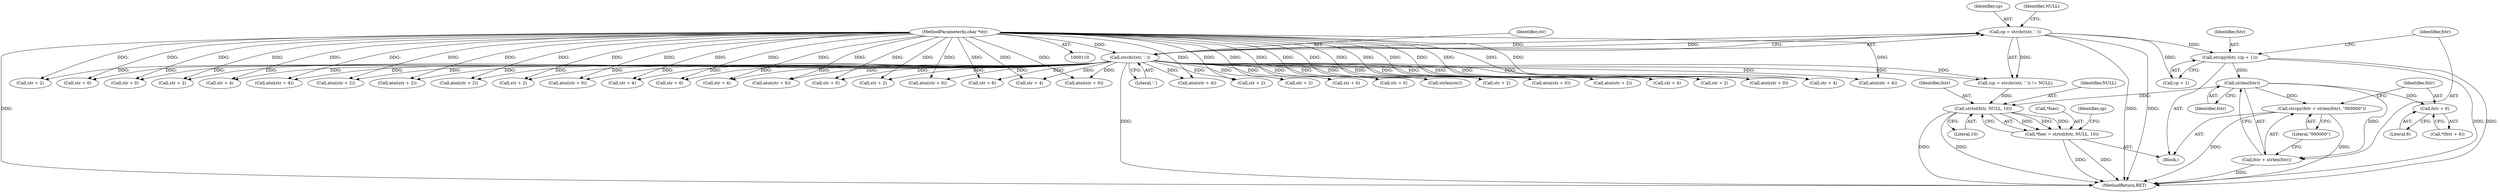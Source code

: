 digraph "0_postgres_4318daecc959886d001a6e79c6ea853e8b1dfb4b_0@API" {
"1000130" [label="(Call,strcpy(fstr, (cp + 1)))"];
"1000122" [label="(Call,cp = strchr(str, '.'))"];
"1000124" [label="(Call,strchr(str, '.'))"];
"1000112" [label="(MethodParameterIn,char *str)"];
"1000138" [label="(Call,strlen(fstr))"];
"1000135" [label="(Call,strcpy(fstr + strlen(fstr), \"000000\"))"];
"1000136" [label="(Call,fstr + strlen(fstr))"];
"1000143" [label="(Call,fstr + 6)"];
"1000150" [label="(Call,strtol(fstr, NULL, 10))"];
"1000147" [label="(Call,*fsec = strtol(fstr, NULL, 10))"];
"1000347" [label="(Call,str + 2)"];
"1000360" [label="(Call,atoi(str + 0))"];
"1000130" [label="(Call,strcpy(fstr, (cp + 1)))"];
"1000123" [label="(Identifier,cp)"];
"1000283" [label="(Call,atoi(str + 2))"];
"1000203" [label="(Call,str + 4)"];
"1000131" [label="(Identifier,fstr)"];
"1000386" [label="(Call,str + 2)"];
"1000302" [label="(Call,atoi(str + 0))"];
"1000145" [label="(Literal,6)"];
"1000333" [label="(Call,str + 4)"];
"1000332" [label="(Call,atoi(str + 4))"];
"1000140" [label="(Literal,\"000000\")"];
"1000142" [label="(Call,*(fstr + 6))"];
"1000232" [label="(Call,str + 4)"];
"1000183" [label="(Call,atoi(str + 6))"];
"1000212" [label="(Call,str + 0)"];
"1000189" [label="(Call,str + 6)"];
"1000237" [label="(Call,str + 4)"];
"1000352" [label="(Call,str + 2)"];
"1000137" [label="(Identifier,fstr)"];
"1000303" [label="(Call,str + 0)"];
"1000400" [label="(Call,str + 0)"];
"1000150" [label="(Call,strtol(fstr, NULL, 10))"];
"1000284" [label="(Call,str + 2)"];
"1000122" [label="(Call,cp = strchr(str, '.'))"];
"1000408" [label="(MethodReturn,RET)"];
"1000338" [label="(Call,str + 4)"];
"1000197" [label="(Call,atoi(str + 4))"];
"1000245" [label="(Call,atoi(str + 2))"];
"1000144" [label="(Identifier,fstr)"];
"1000124" [label="(Call,strchr(str, '.'))"];
"1000136" [label="(Call,fstr + strlen(fstr))"];
"1000346" [label="(Call,atoi(str + 2))"];
"1000385" [label="(Call,atoi(str + 2))"];
"1000143" [label="(Call,fstr + 6)"];
"1000126" [label="(Literal,'.')"];
"1000147" [label="(Call,*fsec = strtol(fstr, NULL, 10))"];
"1000391" [label="(Call,str + 2)"];
"1000152" [label="(Identifier,NULL)"];
"1000399" [label="(Call,atoi(str + 0))"];
"1000127" [label="(Identifier,NULL)"];
"1000148" [label="(Call,*fsec)"];
"1000125" [label="(Identifier,str)"];
"1000184" [label="(Call,str + 6)"];
"1000198" [label="(Call,str + 4)"];
"1000138" [label="(Call,strlen(fstr))"];
"1000132" [label="(Call,cp + 1)"];
"1000135" [label="(Call,strcpy(fstr + strlen(fstr), \"000000\"))"];
"1000289" [label="(Call,str + 2)"];
"1000128" [label="(Block,)"];
"1000259" [label="(Call,atoi(str + 0))"];
"1000112" [label="(MethodParameterIn,char *str)"];
"1000139" [label="(Identifier,fstr)"];
"1000211" [label="(Call,atoi(str + 0))"];
"1000153" [label="(Literal,10)"];
"1000231" [label="(Call,atoi(str + 4))"];
"1000156" [label="(Identifier,cp)"];
"1000246" [label="(Call,str + 2)"];
"1000251" [label="(Call,str + 2)"];
"1000151" [label="(Identifier,fstr)"];
"1000260" [label="(Call,str + 0)"];
"1000361" [label="(Call,str + 0)"];
"1000160" [label="(Call,strlen(str))"];
"1000121" [label="(Call,(cp = strchr(str, '.')) != NULL)"];
"1000130" -> "1000128"  [label="AST: "];
"1000130" -> "1000132"  [label="CFG: "];
"1000131" -> "1000130"  [label="AST: "];
"1000132" -> "1000130"  [label="AST: "];
"1000137" -> "1000130"  [label="CFG: "];
"1000130" -> "1000408"  [label="DDG: "];
"1000130" -> "1000408"  [label="DDG: "];
"1000122" -> "1000130"  [label="DDG: "];
"1000130" -> "1000138"  [label="DDG: "];
"1000122" -> "1000121"  [label="AST: "];
"1000122" -> "1000124"  [label="CFG: "];
"1000123" -> "1000122"  [label="AST: "];
"1000124" -> "1000122"  [label="AST: "];
"1000127" -> "1000122"  [label="CFG: "];
"1000122" -> "1000408"  [label="DDG: "];
"1000122" -> "1000408"  [label="DDG: "];
"1000122" -> "1000121"  [label="DDG: "];
"1000124" -> "1000122"  [label="DDG: "];
"1000124" -> "1000122"  [label="DDG: "];
"1000122" -> "1000132"  [label="DDG: "];
"1000124" -> "1000126"  [label="CFG: "];
"1000125" -> "1000124"  [label="AST: "];
"1000126" -> "1000124"  [label="AST: "];
"1000124" -> "1000408"  [label="DDG: "];
"1000124" -> "1000121"  [label="DDG: "];
"1000124" -> "1000121"  [label="DDG: "];
"1000112" -> "1000124"  [label="DDG: "];
"1000124" -> "1000160"  [label="DDG: "];
"1000124" -> "1000183"  [label="DDG: "];
"1000124" -> "1000184"  [label="DDG: "];
"1000124" -> "1000189"  [label="DDG: "];
"1000124" -> "1000197"  [label="DDG: "];
"1000124" -> "1000198"  [label="DDG: "];
"1000124" -> "1000203"  [label="DDG: "];
"1000124" -> "1000211"  [label="DDG: "];
"1000124" -> "1000212"  [label="DDG: "];
"1000124" -> "1000231"  [label="DDG: "];
"1000124" -> "1000232"  [label="DDG: "];
"1000124" -> "1000237"  [label="DDG: "];
"1000124" -> "1000245"  [label="DDG: "];
"1000124" -> "1000246"  [label="DDG: "];
"1000124" -> "1000251"  [label="DDG: "];
"1000124" -> "1000259"  [label="DDG: "];
"1000124" -> "1000260"  [label="DDG: "];
"1000124" -> "1000283"  [label="DDG: "];
"1000124" -> "1000284"  [label="DDG: "];
"1000124" -> "1000289"  [label="DDG: "];
"1000124" -> "1000302"  [label="DDG: "];
"1000124" -> "1000303"  [label="DDG: "];
"1000124" -> "1000332"  [label="DDG: "];
"1000124" -> "1000333"  [label="DDG: "];
"1000124" -> "1000338"  [label="DDG: "];
"1000124" -> "1000346"  [label="DDG: "];
"1000124" -> "1000347"  [label="DDG: "];
"1000124" -> "1000352"  [label="DDG: "];
"1000124" -> "1000360"  [label="DDG: "];
"1000124" -> "1000361"  [label="DDG: "];
"1000124" -> "1000385"  [label="DDG: "];
"1000124" -> "1000386"  [label="DDG: "];
"1000124" -> "1000391"  [label="DDG: "];
"1000124" -> "1000399"  [label="DDG: "];
"1000124" -> "1000400"  [label="DDG: "];
"1000112" -> "1000110"  [label="AST: "];
"1000112" -> "1000408"  [label="DDG: "];
"1000112" -> "1000160"  [label="DDG: "];
"1000112" -> "1000183"  [label="DDG: "];
"1000112" -> "1000184"  [label="DDG: "];
"1000112" -> "1000189"  [label="DDG: "];
"1000112" -> "1000197"  [label="DDG: "];
"1000112" -> "1000198"  [label="DDG: "];
"1000112" -> "1000203"  [label="DDG: "];
"1000112" -> "1000211"  [label="DDG: "];
"1000112" -> "1000212"  [label="DDG: "];
"1000112" -> "1000231"  [label="DDG: "];
"1000112" -> "1000232"  [label="DDG: "];
"1000112" -> "1000237"  [label="DDG: "];
"1000112" -> "1000245"  [label="DDG: "];
"1000112" -> "1000246"  [label="DDG: "];
"1000112" -> "1000251"  [label="DDG: "];
"1000112" -> "1000259"  [label="DDG: "];
"1000112" -> "1000260"  [label="DDG: "];
"1000112" -> "1000283"  [label="DDG: "];
"1000112" -> "1000284"  [label="DDG: "];
"1000112" -> "1000289"  [label="DDG: "];
"1000112" -> "1000302"  [label="DDG: "];
"1000112" -> "1000303"  [label="DDG: "];
"1000112" -> "1000332"  [label="DDG: "];
"1000112" -> "1000333"  [label="DDG: "];
"1000112" -> "1000338"  [label="DDG: "];
"1000112" -> "1000346"  [label="DDG: "];
"1000112" -> "1000347"  [label="DDG: "];
"1000112" -> "1000352"  [label="DDG: "];
"1000112" -> "1000360"  [label="DDG: "];
"1000112" -> "1000361"  [label="DDG: "];
"1000112" -> "1000385"  [label="DDG: "];
"1000112" -> "1000386"  [label="DDG: "];
"1000112" -> "1000391"  [label="DDG: "];
"1000112" -> "1000399"  [label="DDG: "];
"1000112" -> "1000400"  [label="DDG: "];
"1000138" -> "1000136"  [label="AST: "];
"1000138" -> "1000139"  [label="CFG: "];
"1000139" -> "1000138"  [label="AST: "];
"1000136" -> "1000138"  [label="CFG: "];
"1000138" -> "1000135"  [label="DDG: "];
"1000138" -> "1000136"  [label="DDG: "];
"1000138" -> "1000143"  [label="DDG: "];
"1000138" -> "1000150"  [label="DDG: "];
"1000135" -> "1000128"  [label="AST: "];
"1000135" -> "1000140"  [label="CFG: "];
"1000136" -> "1000135"  [label="AST: "];
"1000140" -> "1000135"  [label="AST: "];
"1000144" -> "1000135"  [label="CFG: "];
"1000135" -> "1000408"  [label="DDG: "];
"1000135" -> "1000408"  [label="DDG: "];
"1000137" -> "1000136"  [label="AST: "];
"1000140" -> "1000136"  [label="CFG: "];
"1000136" -> "1000408"  [label="DDG: "];
"1000143" -> "1000142"  [label="AST: "];
"1000143" -> "1000145"  [label="CFG: "];
"1000144" -> "1000143"  [label="AST: "];
"1000145" -> "1000143"  [label="AST: "];
"1000142" -> "1000143"  [label="CFG: "];
"1000150" -> "1000147"  [label="AST: "];
"1000150" -> "1000153"  [label="CFG: "];
"1000151" -> "1000150"  [label="AST: "];
"1000152" -> "1000150"  [label="AST: "];
"1000153" -> "1000150"  [label="AST: "];
"1000147" -> "1000150"  [label="CFG: "];
"1000150" -> "1000408"  [label="DDG: "];
"1000150" -> "1000408"  [label="DDG: "];
"1000150" -> "1000147"  [label="DDG: "];
"1000150" -> "1000147"  [label="DDG: "];
"1000150" -> "1000147"  [label="DDG: "];
"1000121" -> "1000150"  [label="DDG: "];
"1000147" -> "1000128"  [label="AST: "];
"1000148" -> "1000147"  [label="AST: "];
"1000156" -> "1000147"  [label="CFG: "];
"1000147" -> "1000408"  [label="DDG: "];
"1000147" -> "1000408"  [label="DDG: "];
}

